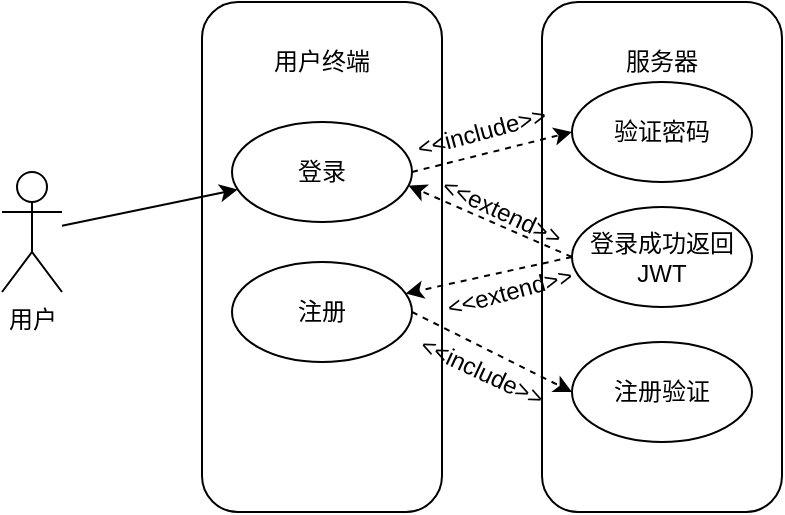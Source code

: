 <mxfile version="24.2.2" type="github">
  <diagram name="第 1 页" id="YbT0ptI3Lqoi58Q_WBzG">
    <mxGraphModel dx="830" dy="453" grid="1" gridSize="10" guides="1" tooltips="1" connect="1" arrows="1" fold="1" page="1" pageScale="1" pageWidth="827" pageHeight="1169" math="0" shadow="0">
      <root>
        <mxCell id="0" />
        <mxCell id="1" parent="0" />
        <mxCell id="xDDUQrFzCG8mRKW3VLgl-1" value="" style="rounded=1;whiteSpace=wrap;html=1;" vertex="1" parent="1">
          <mxGeometry x="260" y="370" width="120" height="255" as="geometry" />
        </mxCell>
        <mxCell id="xDDUQrFzCG8mRKW3VLgl-2" value="用户" style="shape=umlActor;verticalLabelPosition=bottom;verticalAlign=top;html=1;outlineConnect=0;" vertex="1" parent="1">
          <mxGeometry x="160" y="455" width="30" height="60" as="geometry" />
        </mxCell>
        <mxCell id="xDDUQrFzCG8mRKW3VLgl-3" value="用户终端" style="text;html=1;align=center;verticalAlign=middle;whiteSpace=wrap;rounded=0;" vertex="1" parent="1">
          <mxGeometry x="295" y="390" width="50" height="20" as="geometry" />
        </mxCell>
        <mxCell id="xDDUQrFzCG8mRKW3VLgl-4" value="登录" style="ellipse;whiteSpace=wrap;html=1;" vertex="1" parent="1">
          <mxGeometry x="275" y="430" width="90" height="50" as="geometry" />
        </mxCell>
        <mxCell id="xDDUQrFzCG8mRKW3VLgl-5" value="注册" style="ellipse;whiteSpace=wrap;html=1;" vertex="1" parent="1">
          <mxGeometry x="275" y="500" width="90" height="50" as="geometry" />
        </mxCell>
        <mxCell id="xDDUQrFzCG8mRKW3VLgl-6" value="" style="rounded=1;whiteSpace=wrap;html=1;" vertex="1" parent="1">
          <mxGeometry x="430" y="370" width="120" height="255" as="geometry" />
        </mxCell>
        <mxCell id="xDDUQrFzCG8mRKW3VLgl-7" value="服务器" style="text;html=1;align=center;verticalAlign=middle;whiteSpace=wrap;rounded=0;" vertex="1" parent="1">
          <mxGeometry x="465" y="390" width="50" height="20" as="geometry" />
        </mxCell>
        <mxCell id="xDDUQrFzCG8mRKW3VLgl-8" value="验证密码" style="ellipse;whiteSpace=wrap;html=1;" vertex="1" parent="1">
          <mxGeometry x="445" y="410" width="90" height="50" as="geometry" />
        </mxCell>
        <mxCell id="xDDUQrFzCG8mRKW3VLgl-9" value="登录成功返回JWT" style="ellipse;whiteSpace=wrap;html=1;" vertex="1" parent="1">
          <mxGeometry x="445" y="472.5" width="90" height="50" as="geometry" />
        </mxCell>
        <mxCell id="xDDUQrFzCG8mRKW3VLgl-15" value="" style="endArrow=classic;html=1;rounded=0;dashed=1;exitX=1;exitY=0.5;exitDx=0;exitDy=0;entryX=0;entryY=0.5;entryDx=0;entryDy=0;" edge="1" parent="1" source="xDDUQrFzCG8mRKW3VLgl-4" target="xDDUQrFzCG8mRKW3VLgl-8">
          <mxGeometry width="50" height="50" relative="1" as="geometry">
            <mxPoint x="545" y="465" as="sourcePoint" />
            <mxPoint x="610" y="480" as="targetPoint" />
          </mxGeometry>
        </mxCell>
        <mxCell id="xDDUQrFzCG8mRKW3VLgl-16" value="" style="endArrow=classic;html=1;rounded=0;dashed=1;exitX=0;exitY=0.5;exitDx=0;exitDy=0;" edge="1" parent="1" source="xDDUQrFzCG8mRKW3VLgl-9" target="xDDUQrFzCG8mRKW3VLgl-5">
          <mxGeometry width="50" height="50" relative="1" as="geometry">
            <mxPoint x="555" y="475" as="sourcePoint" />
            <mxPoint x="620" y="490" as="targetPoint" />
          </mxGeometry>
        </mxCell>
        <mxCell id="xDDUQrFzCG8mRKW3VLgl-19" value="&amp;lt;&amp;lt;include&amp;gt;&amp;gt;" style="text;html=1;align=center;verticalAlign=middle;whiteSpace=wrap;rounded=0;rotation=25;" vertex="1" parent="1">
          <mxGeometry x="370" y="540" width="60" height="30" as="geometry" />
        </mxCell>
        <mxCell id="xDDUQrFzCG8mRKW3VLgl-20" value="" style="endArrow=classic;html=1;rounded=0;" edge="1" parent="1" source="xDDUQrFzCG8mRKW3VLgl-2" target="xDDUQrFzCG8mRKW3VLgl-4">
          <mxGeometry width="50" height="50" relative="1" as="geometry">
            <mxPoint x="420" y="600" as="sourcePoint" />
            <mxPoint x="470" y="550" as="targetPoint" />
          </mxGeometry>
        </mxCell>
        <mxCell id="xDDUQrFzCG8mRKW3VLgl-21" value="注册验证" style="ellipse;whiteSpace=wrap;html=1;" vertex="1" parent="1">
          <mxGeometry x="445" y="540" width="90" height="50" as="geometry" />
        </mxCell>
        <mxCell id="xDDUQrFzCG8mRKW3VLgl-22" value="" style="endArrow=classic;html=1;rounded=0;dashed=1;exitX=1;exitY=0.5;exitDx=0;exitDy=0;entryX=0;entryY=0.5;entryDx=0;entryDy=0;" edge="1" parent="1" source="xDDUQrFzCG8mRKW3VLgl-5" target="xDDUQrFzCG8mRKW3VLgl-21">
          <mxGeometry width="50" height="50" relative="1" as="geometry">
            <mxPoint x="375" y="465" as="sourcePoint" />
            <mxPoint x="455" y="445" as="targetPoint" />
          </mxGeometry>
        </mxCell>
        <mxCell id="xDDUQrFzCG8mRKW3VLgl-23" value="" style="endArrow=classic;html=1;rounded=0;dashed=1;exitX=0;exitY=0.5;exitDx=0;exitDy=0;entryX=0.98;entryY=0.636;entryDx=0;entryDy=0;entryPerimeter=0;" edge="1" parent="1" source="xDDUQrFzCG8mRKW3VLgl-9" target="xDDUQrFzCG8mRKW3VLgl-4">
          <mxGeometry width="50" height="50" relative="1" as="geometry">
            <mxPoint x="455" y="508" as="sourcePoint" />
            <mxPoint x="372" y="526" as="targetPoint" />
          </mxGeometry>
        </mxCell>
        <mxCell id="xDDUQrFzCG8mRKW3VLgl-24" value="&amp;lt;&amp;lt;include&amp;gt;&amp;gt;" style="text;html=1;align=center;verticalAlign=middle;whiteSpace=wrap;rounded=0;rotation=-15;" vertex="1" parent="1">
          <mxGeometry x="370" y="420" width="60" height="30" as="geometry" />
        </mxCell>
        <mxCell id="xDDUQrFzCG8mRKW3VLgl-25" value="&amp;lt;&amp;lt;extend&lt;span style=&quot;color: rgba(0, 0, 0, 0); font-family: monospace; font-size: 0px; text-align: start; text-wrap: nowrap;&quot;&gt;%3CmxGraphModel%3E%3Croot%3E%3CmxCell%20id%3D%220%22%2F%3E%3CmxCell%20id%3D%221%22%20parent%3D%220%22%2F%3E%3CmxCell%20id%3D%222%22%20value%3D%22%26amp%3Blt%3B%26amp%3Blt%3Binclude%26amp%3Bgt%3B%26amp%3Bgt%3B%22%20style%3D%22text%3Bhtml%3D1%3Balign%3Dcenter%3BverticalAlign%3Dmiddle%3BwhiteSpace%3Dwrap%3Brounded%3D0%3Brotation%3D25%3B%22%20vertex%3D%221%22%20parent%3D%221%22%3E%3CmxGeometry%20x%3D%22370%22%20y%3D%22540%22%20width%3D%2260%22%20height%3D%2230%22%20as%3D%22geometry%22%2F%3E%3C%2FmxCell%3E%3C%2Froot%3E%3C%2FmxGraphModel%3E&lt;/span&gt;&amp;gt;&amp;gt;" style="text;html=1;align=center;verticalAlign=middle;whiteSpace=wrap;rounded=0;rotation=25;" vertex="1" parent="1">
          <mxGeometry x="380" y="460" width="60" height="30" as="geometry" />
        </mxCell>
        <mxCell id="xDDUQrFzCG8mRKW3VLgl-26" value="&amp;lt;&amp;lt;extend&lt;span style=&quot;color: rgba(0, 0, 0, 0); font-family: monospace; font-size: 0px; text-align: start; text-wrap: nowrap;&quot;&gt;%3CmxGraphModel%3E%3Croot%3E%3CmxCell%20id%3D%220%22%2F%3E%3CmxCell%20id%3D%221%22%20parent%3D%220%22%2F%3E%3CmxCell%20id%3D%222%22%20value%3D%22%26amp%3Blt%3B%26amp%3Blt%3Binclude%26amp%3Bgt%3B%26amp%3Bgt%3B%22%20style%3D%22text%3Bhtml%3D1%3Balign%3Dcenter%3BverticalAlign%3Dmiddle%3BwhiteSpace%3Dwrap%3Brounded%3D0%3Brotation%3D25%3B%22%20vertex%3D%221%22%20parent%3D%221%22%3E%3CmxGeometry%20x%3D%22370%22%20y%3D%22540%22%20width%3D%2260%22%20height%3D%2230%22%20as%3D%22geometry%22%2F%3E%3C%2FmxCell%3E%3C%2Froot%3E%3C%2FmxGraphModel%3E&lt;/span&gt;&amp;gt;&amp;gt;" style="text;html=1;align=center;verticalAlign=middle;whiteSpace=wrap;rounded=0;rotation=-15;" vertex="1" parent="1">
          <mxGeometry x="384" y="500" width="60" height="30" as="geometry" />
        </mxCell>
      </root>
    </mxGraphModel>
  </diagram>
</mxfile>
